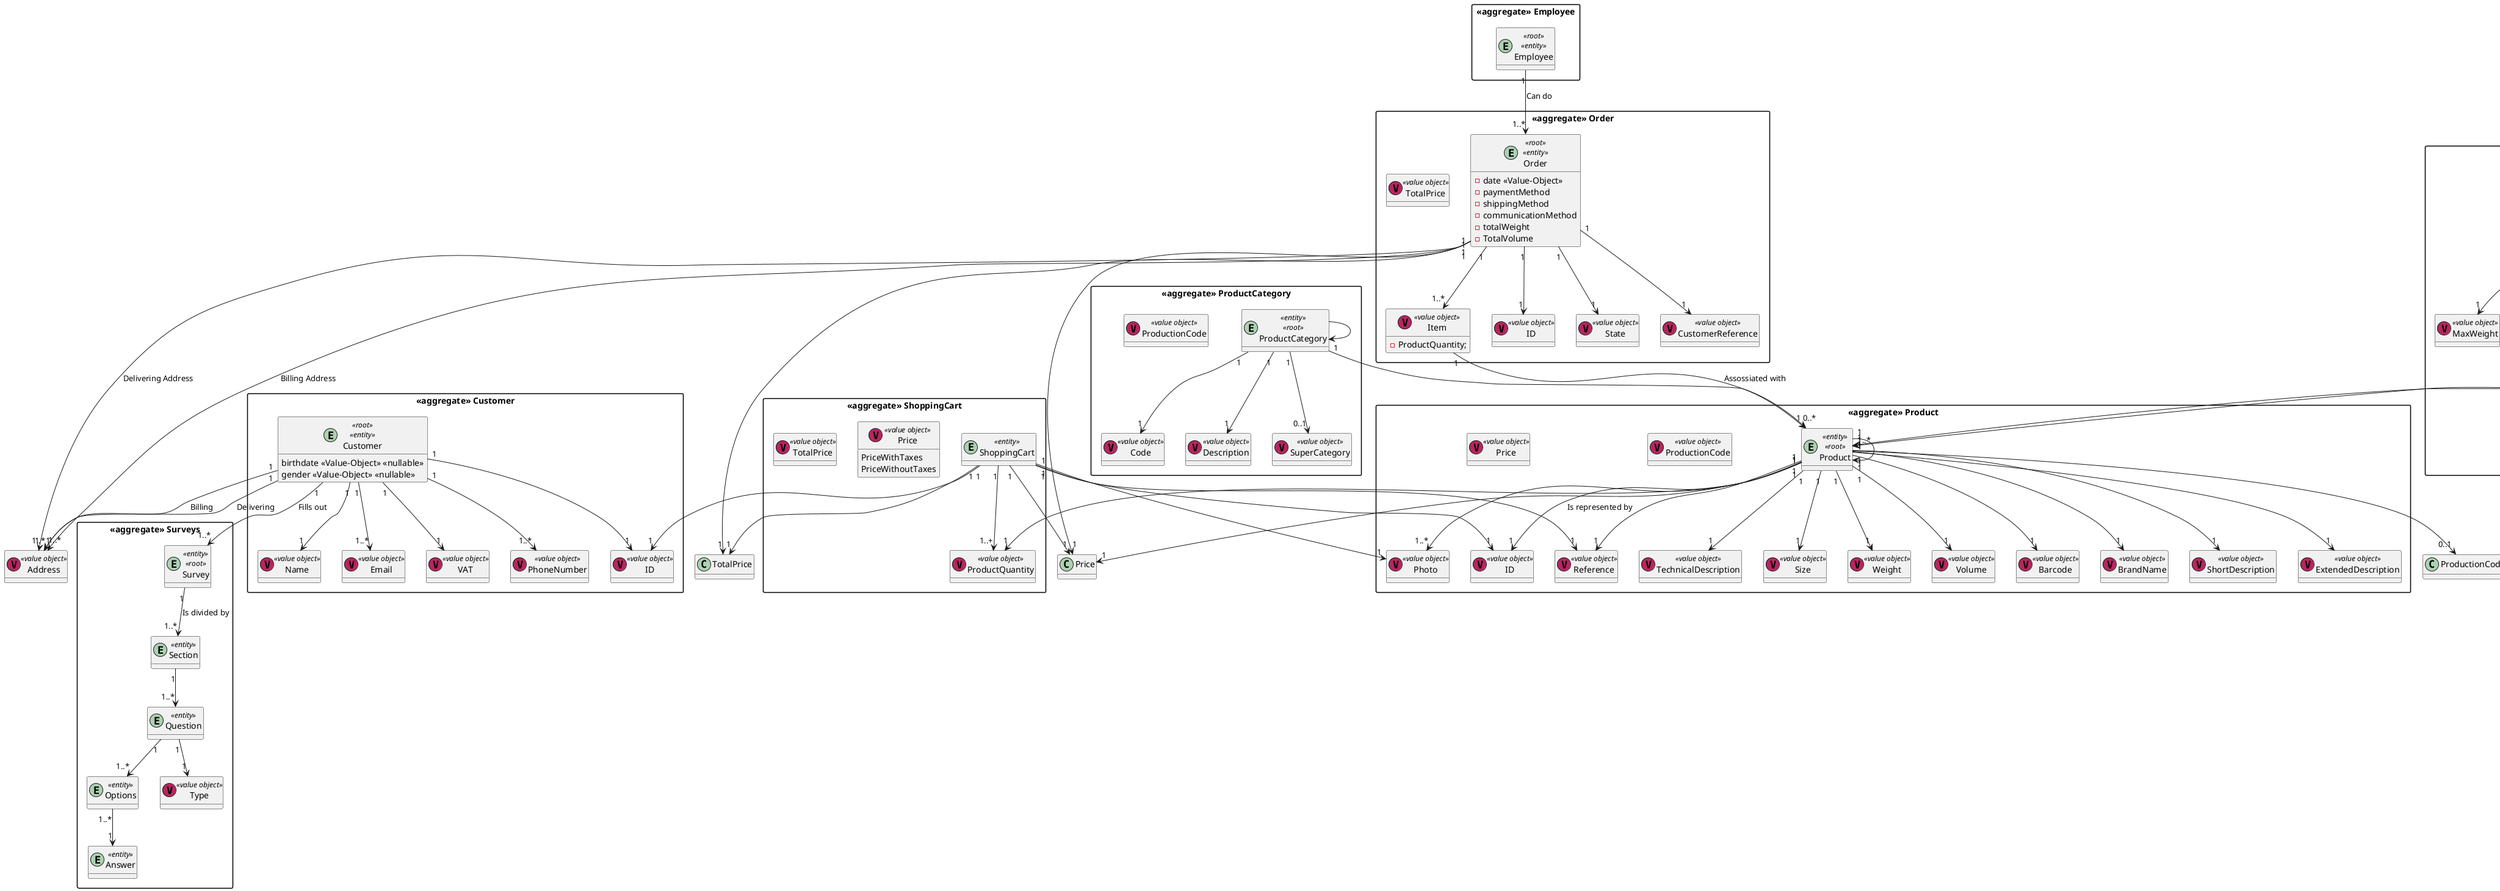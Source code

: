 @startuml

hide methods
'left to right direction'
skinparam packageStyle rectangle
'skinparam linetype polyline

package "<<aggregate>> Employee" {

}


'Customer

package "<<aggregate>> Customer" {
   entity Customer <<root>> <<entity>>{
        birthdate <<Value-Object>> <<nullable>>
        gender <<Value-Object>> <<nullable>>
    }
    class Name <<(V,#B8255F) value object>> {}
    class "ID" as idCustomer <<(V,#B8255F) value object>> {}
    class Email <<(V,#B8255F) value object>> {}
    class VAT <<(V,#B8255F) value object>> {}
    class PhoneNumber <<(V,#B8255F) value object>> {}

}
package "<<aggregate>> ShoppingCart" {
 entity ShoppingCart <<entity>> {}
 class ProductQuantity <<(V,#B8255F) value object>> {}
 class Price <<(V,#B8255F) value object>> {
            PriceWithTaxes
            PriceWithoutTaxes
        }
 class TotalPrice <<(V,#B8255F) value object>> {}
}

'Order and customer
'Order
package "<<aggregate>> Order" {

    entity  Order <<root>> <<entity>>{
        -date <<Value-Object>>
        -paymentMethod
        -shippingMethod
        -communicationMethod
        -totalWeight
        -TotalVolume

    }


    class Item <<(V,#B8255F) value object>> {
    - ProductQuantity;
    }
    class "ID" as idOrder <<(V,#B8255F) value object>> {}
    class TotalPrice <<(V,#B8255F) value object>> {}
    class State <<(V,#B8255F) value object>> {}
    class CustomerReference <<(V,#B8255F) value object>> {}

}

package "<<aggregate>> Employee"{

    entity Employee <<root>> <<entity>>

}

class Address <<(V,#B8255F) value object>> {}

'Product

package "<<aggregate>> Product"{

    entity Product <<entity>> <<root>> {}
    class "ID" as idProduct <<(V,#B8255F) value object>> {}
    class Photo <<(V,#B8255F) value object>> {}
    class Barcode <<(V,#B8255F) value object>> {}
    class Reference <<(V,#B8255F) value object>> {}
    class BrandName <<(V,#B8255F) value object>> {}
    class ShortDescription <<(V,#B8255F) value object>> {}
    class ExtendedDescription <<(V,#B8255F) value object>> {}
    class TechnicalDescription <<(V,#B8255F) value object>> {}
    class Size <<(V,#B8255F) value object>> {}
    class ProductionCode <<(V,#B8255F) value object>> {}
    class Price <<(V,#B8255F) value object>> {}
    class Weight <<(V,#B8255F) value object>> {}
    class Volume <<(V,#B8255F) value object>> {}

}

'ProductCategory

package "<<aggregate>> ProductCategory"{
    entity ProductCategory <<entity>> <<root>> {}
    class ProductionCode <<(V,#B8255F) value object>> {}
    class Code <<(V,#B8255F) value object>> {}
    class Description <<(V,#B8255F) value object>> {}
    class SuperCategory <<(V,#B8255F) value object>> {}
}

package "<<aggregate>> Surveys"{
    entity Survey <<entity>> <<root>> {}
    entity Section <<entity>>{}
    entity Question <<entity>>{}
    entity Answer <<entity>>{}
    entity Options <<entity>>{}
    class Type <<(V,#B8255F) value object>> {}
}

package "<<aggregate>> AGV"{
    entity AGV <<entity>> <<root>> {}
    entity Task <<entity>> {}
    class Route <<(V,#B8255F) value object>>{}
    class "ID" as idAGV <<(V,#B8255F) value object>> {}
    class shortDescription <<(V,#B8255F) value object>> {}
    class Model <<(V,#B8255F) value object>> {}
    class MaxWeight <<(V,#B8255F) value object>> {}
    class MaxVolume <<(V,#B8255F) value object>> {}
    class Status <<(V,#B8255F) value object>> {}
    class Autonomy <<(V,#B8255F) value object>> {}
}

package "<<aggregate>> Warehouse"{
    entity Warehouse <<entity>> <<root>> {}
    entity Plant <<entity>> {}
    entity Row <<(V,#B8255F) value object>> {}
    entity Shelf <<(V,#B8255F) value object>> {}
    entity Aisle <<(V,#B8255F) value object>> {}
    entity AGVDoc <<entity>> {}
    class Begin <<(V,#B8255F) value object>> {}
    class End <<(V,#B8255F) value object>> {}
    class Depth <<(V,#B8255F) value object>> {}
    class Accessibility <<(V,#B8255F) value object>> {}
    class StorageArea <<(V,#B8255F) value object>> {}
    class Bin <<(V,#B8255F) value object>> {}
}


Task "1"-->"1" Route : Executes
AGV "1"-->"1" Autonomy
AGV "1"-->"1" idAGV : Is represented by
AGV "1"-->"1" shortDescription : Is characterized by
AGV "1"-->"1" Model : Is represented by
AGV "1"-->"1" MaxWeight
AGV "1"-->"1" MaxVolume
AGV "1"-->"1" Status
AGV "1"-->"1" Task
Task "1"-->"1..*" Product : can have

Warehouse "1"--> "1..*" StorageArea
Warehouse "1"--> "1" Plant : Provides
Plant "1"--> "1" AGVDoc : Informs

Aisle "1"-->"1..*" Row
Aisle "1"--->"1..*" Begin
Aisle "1"-->"1..*" Depth
Aisle "1"-->"1..*" Accessibility
Aisle "1"--->"1..*" End
Row "1"-->"1" Begin
Row "1"-->"1" End
Row "1"-->"1..*" Shelf
Shelf "1"-->"1..*" Bin

AGVDoc "1"--->"1" Begin
AGVDoc "1"--->"1" End
AGVDoc "1"-->"1" Depth
AGVDoc "1"-->"1" Accessibility

StorageArea "1"-->"1..*" Aisle



Warehouse "1"--> "1..*" AGV : Is in possession of
AGV "1"--> "1" AGVDoc

StorageArea "1"--> "1"Product : Allocates

Survey "1"-->"1..*" Section : Is divided by
Section "1"-->"1..*" Question
Question "1"-->"1..*" Options
Options "1..*"-->"1" Answer
Question "1" --> "1" Type

Customer "1"-->"1..*" Survey : Fills out

Product "1"-->"1" idProduct : Is represented by
Product "1"-->"1..*" Photo
Product "1"-->"1" Barcode
Product "1"-->"1" Reference
Product "1"-->"1" BrandName
Product "1"-->"1"  ShortDescription
Product "1"-->"1" ExtendedDescription
Product "1"-->"1" TechnicalDescription
Product "1"-->"1" Size
Product "1"-->"1" Weight
Product "1"-->"0..1" ProductionCode
Product "1"-->"1" Volume
Product "1"-->"1" Price
Product "1"-->"1" Product
Product "1"-->"1" ProductQuantity
ProductCategory --> ProductCategory
ProductCategory "1"-->"0..*" Product
ProductCategory "1"-->"1" Description
ProductCategory "1"-->"1" Code
ProductCategory "1"-->"0..1" SuperCategory

Order "1"-->"1" idOrder
Order "1"-->"1" Address: Billing Address
Order "1"-->"1" Address: Delivering Address
Order "1"-->"1" Price
Order "1"-->"1" TotalPrice
Order "1"-->"1" CustomerReference
Order "1"-->"1" State
Order "1"-->"1..*" Item
Item "1"-->"1" Product: Assossiated with

Customer "1"-->"1..*" PhoneNumber
Customer "1"-->"1" idCustomer
Customer "1"-->"1..*" Email
Customer "1"-->"1" VAT
Customer "1"-->"1..*" Address : Billing
Customer "1"-->"1..*" Address : Delivering
Customer "1"-->"1" Name

Employee "1"-->"1..*" Order : Can do

ShoppingCart  "1"-->"1" idCustomer
ShoppingCart  "1"-->"1" idProduct
ShoppingCart  "1"-->"1" Photo
ShoppingCart  "1"-->"1" Reference
ShoppingCart  "1"-->"1..+" ProductQuantity
ShoppingCart  "1"-->"1" Price
ShoppingCart  "1"-->"1" TotalPrice



@enduml
